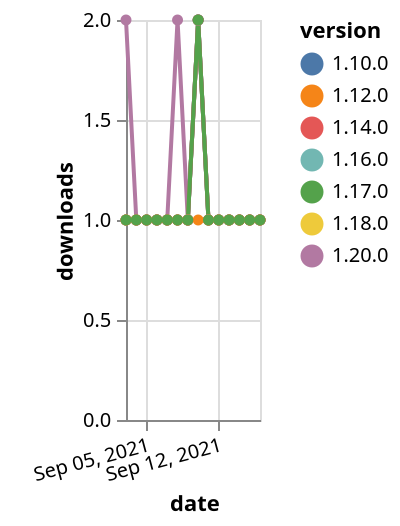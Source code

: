 {"$schema": "https://vega.github.io/schema/vega-lite/v5.json", "description": "A simple bar chart with embedded data.", "data": {"values": [{"date": "2021-09-03", "total": 162, "delta": 1, "version": "1.18.0"}, {"date": "2021-09-04", "total": 163, "delta": 1, "version": "1.18.0"}, {"date": "2021-09-05", "total": 164, "delta": 1, "version": "1.18.0"}, {"date": "2021-09-06", "total": 165, "delta": 1, "version": "1.18.0"}, {"date": "2021-09-07", "total": 166, "delta": 1, "version": "1.18.0"}, {"date": "2021-09-08", "total": 167, "delta": 1, "version": "1.18.0"}, {"date": "2021-09-09", "total": 168, "delta": 1, "version": "1.18.0"}, {"date": "2021-09-10", "total": 170, "delta": 2, "version": "1.18.0"}, {"date": "2021-09-11", "total": 171, "delta": 1, "version": "1.18.0"}, {"date": "2021-09-12", "total": 172, "delta": 1, "version": "1.18.0"}, {"date": "2021-09-13", "total": 173, "delta": 1, "version": "1.18.0"}, {"date": "2021-09-14", "total": 174, "delta": 1, "version": "1.18.0"}, {"date": "2021-09-15", "total": 175, "delta": 1, "version": "1.18.0"}, {"date": "2021-09-16", "total": 176, "delta": 1, "version": "1.18.0"}, {"date": "2021-09-03", "total": 217, "delta": 1, "version": "1.10.0"}, {"date": "2021-09-04", "total": 218, "delta": 1, "version": "1.10.0"}, {"date": "2021-09-05", "total": 219, "delta": 1, "version": "1.10.0"}, {"date": "2021-09-06", "total": 220, "delta": 1, "version": "1.10.0"}, {"date": "2021-09-07", "total": 221, "delta": 1, "version": "1.10.0"}, {"date": "2021-09-08", "total": 222, "delta": 1, "version": "1.10.0"}, {"date": "2021-09-09", "total": 223, "delta": 1, "version": "1.10.0"}, {"date": "2021-09-10", "total": 225, "delta": 2, "version": "1.10.0"}, {"date": "2021-09-11", "total": 226, "delta": 1, "version": "1.10.0"}, {"date": "2021-09-12", "total": 227, "delta": 1, "version": "1.10.0"}, {"date": "2021-09-13", "total": 228, "delta": 1, "version": "1.10.0"}, {"date": "2021-09-14", "total": 229, "delta": 1, "version": "1.10.0"}, {"date": "2021-09-15", "total": 230, "delta": 1, "version": "1.10.0"}, {"date": "2021-09-16", "total": 231, "delta": 1, "version": "1.10.0"}, {"date": "2021-09-03", "total": 112, "delta": 2, "version": "1.20.0"}, {"date": "2021-09-04", "total": 113, "delta": 1, "version": "1.20.0"}, {"date": "2021-09-05", "total": 114, "delta": 1, "version": "1.20.0"}, {"date": "2021-09-06", "total": 115, "delta": 1, "version": "1.20.0"}, {"date": "2021-09-07", "total": 116, "delta": 1, "version": "1.20.0"}, {"date": "2021-09-08", "total": 118, "delta": 2, "version": "1.20.0"}, {"date": "2021-09-09", "total": 119, "delta": 1, "version": "1.20.0"}, {"date": "2021-09-10", "total": 121, "delta": 2, "version": "1.20.0"}, {"date": "2021-09-11", "total": 122, "delta": 1, "version": "1.20.0"}, {"date": "2021-09-12", "total": 123, "delta": 1, "version": "1.20.0"}, {"date": "2021-09-13", "total": 124, "delta": 1, "version": "1.20.0"}, {"date": "2021-09-14", "total": 125, "delta": 1, "version": "1.20.0"}, {"date": "2021-09-15", "total": 126, "delta": 1, "version": "1.20.0"}, {"date": "2021-09-16", "total": 127, "delta": 1, "version": "1.20.0"}, {"date": "2021-09-03", "total": 146, "delta": 1, "version": "1.16.0"}, {"date": "2021-09-04", "total": 147, "delta": 1, "version": "1.16.0"}, {"date": "2021-09-05", "total": 148, "delta": 1, "version": "1.16.0"}, {"date": "2021-09-06", "total": 149, "delta": 1, "version": "1.16.0"}, {"date": "2021-09-07", "total": 150, "delta": 1, "version": "1.16.0"}, {"date": "2021-09-08", "total": 151, "delta": 1, "version": "1.16.0"}, {"date": "2021-09-09", "total": 152, "delta": 1, "version": "1.16.0"}, {"date": "2021-09-10", "total": 154, "delta": 2, "version": "1.16.0"}, {"date": "2021-09-11", "total": 155, "delta": 1, "version": "1.16.0"}, {"date": "2021-09-12", "total": 156, "delta": 1, "version": "1.16.0"}, {"date": "2021-09-13", "total": 157, "delta": 1, "version": "1.16.0"}, {"date": "2021-09-14", "total": 158, "delta": 1, "version": "1.16.0"}, {"date": "2021-09-15", "total": 159, "delta": 1, "version": "1.16.0"}, {"date": "2021-09-16", "total": 160, "delta": 1, "version": "1.16.0"}, {"date": "2021-09-03", "total": 167, "delta": 1, "version": "1.14.0"}, {"date": "2021-09-04", "total": 168, "delta": 1, "version": "1.14.0"}, {"date": "2021-09-05", "total": 169, "delta": 1, "version": "1.14.0"}, {"date": "2021-09-06", "total": 170, "delta": 1, "version": "1.14.0"}, {"date": "2021-09-07", "total": 171, "delta": 1, "version": "1.14.0"}, {"date": "2021-09-08", "total": 172, "delta": 1, "version": "1.14.0"}, {"date": "2021-09-09", "total": 173, "delta": 1, "version": "1.14.0"}, {"date": "2021-09-10", "total": 175, "delta": 2, "version": "1.14.0"}, {"date": "2021-09-11", "total": 176, "delta": 1, "version": "1.14.0"}, {"date": "2021-09-12", "total": 177, "delta": 1, "version": "1.14.0"}, {"date": "2021-09-13", "total": 178, "delta": 1, "version": "1.14.0"}, {"date": "2021-09-14", "total": 179, "delta": 1, "version": "1.14.0"}, {"date": "2021-09-15", "total": 180, "delta": 1, "version": "1.14.0"}, {"date": "2021-09-16", "total": 181, "delta": 1, "version": "1.14.0"}, {"date": "2021-09-03", "total": 286, "delta": 1, "version": "1.12.0"}, {"date": "2021-09-04", "total": 287, "delta": 1, "version": "1.12.0"}, {"date": "2021-09-05", "total": 288, "delta": 1, "version": "1.12.0"}, {"date": "2021-09-06", "total": 289, "delta": 1, "version": "1.12.0"}, {"date": "2021-09-07", "total": 290, "delta": 1, "version": "1.12.0"}, {"date": "2021-09-08", "total": 291, "delta": 1, "version": "1.12.0"}, {"date": "2021-09-09", "total": 292, "delta": 1, "version": "1.12.0"}, {"date": "2021-09-10", "total": 293, "delta": 1, "version": "1.12.0"}, {"date": "2021-09-11", "total": 294, "delta": 1, "version": "1.12.0"}, {"date": "2021-09-12", "total": 295, "delta": 1, "version": "1.12.0"}, {"date": "2021-09-13", "total": 296, "delta": 1, "version": "1.12.0"}, {"date": "2021-09-14", "total": 297, "delta": 1, "version": "1.12.0"}, {"date": "2021-09-15", "total": 298, "delta": 1, "version": "1.12.0"}, {"date": "2021-09-16", "total": 299, "delta": 1, "version": "1.12.0"}, {"date": "2021-09-03", "total": 137, "delta": 1, "version": "1.17.0"}, {"date": "2021-09-04", "total": 138, "delta": 1, "version": "1.17.0"}, {"date": "2021-09-05", "total": 139, "delta": 1, "version": "1.17.0"}, {"date": "2021-09-06", "total": 140, "delta": 1, "version": "1.17.0"}, {"date": "2021-09-07", "total": 141, "delta": 1, "version": "1.17.0"}, {"date": "2021-09-08", "total": 142, "delta": 1, "version": "1.17.0"}, {"date": "2021-09-09", "total": 143, "delta": 1, "version": "1.17.0"}, {"date": "2021-09-10", "total": 145, "delta": 2, "version": "1.17.0"}, {"date": "2021-09-11", "total": 146, "delta": 1, "version": "1.17.0"}, {"date": "2021-09-12", "total": 147, "delta": 1, "version": "1.17.0"}, {"date": "2021-09-13", "total": 148, "delta": 1, "version": "1.17.0"}, {"date": "2021-09-14", "total": 149, "delta": 1, "version": "1.17.0"}, {"date": "2021-09-15", "total": 150, "delta": 1, "version": "1.17.0"}, {"date": "2021-09-16", "total": 151, "delta": 1, "version": "1.17.0"}]}, "width": "container", "mark": {"type": "line", "point": {"filled": true}}, "encoding": {"x": {"field": "date", "type": "temporal", "timeUnit": "yearmonthdate", "title": "date", "axis": {"labelAngle": -15}}, "y": {"field": "delta", "type": "quantitative", "title": "downloads"}, "color": {"field": "version", "type": "nominal"}, "tooltip": {"field": "delta"}}}